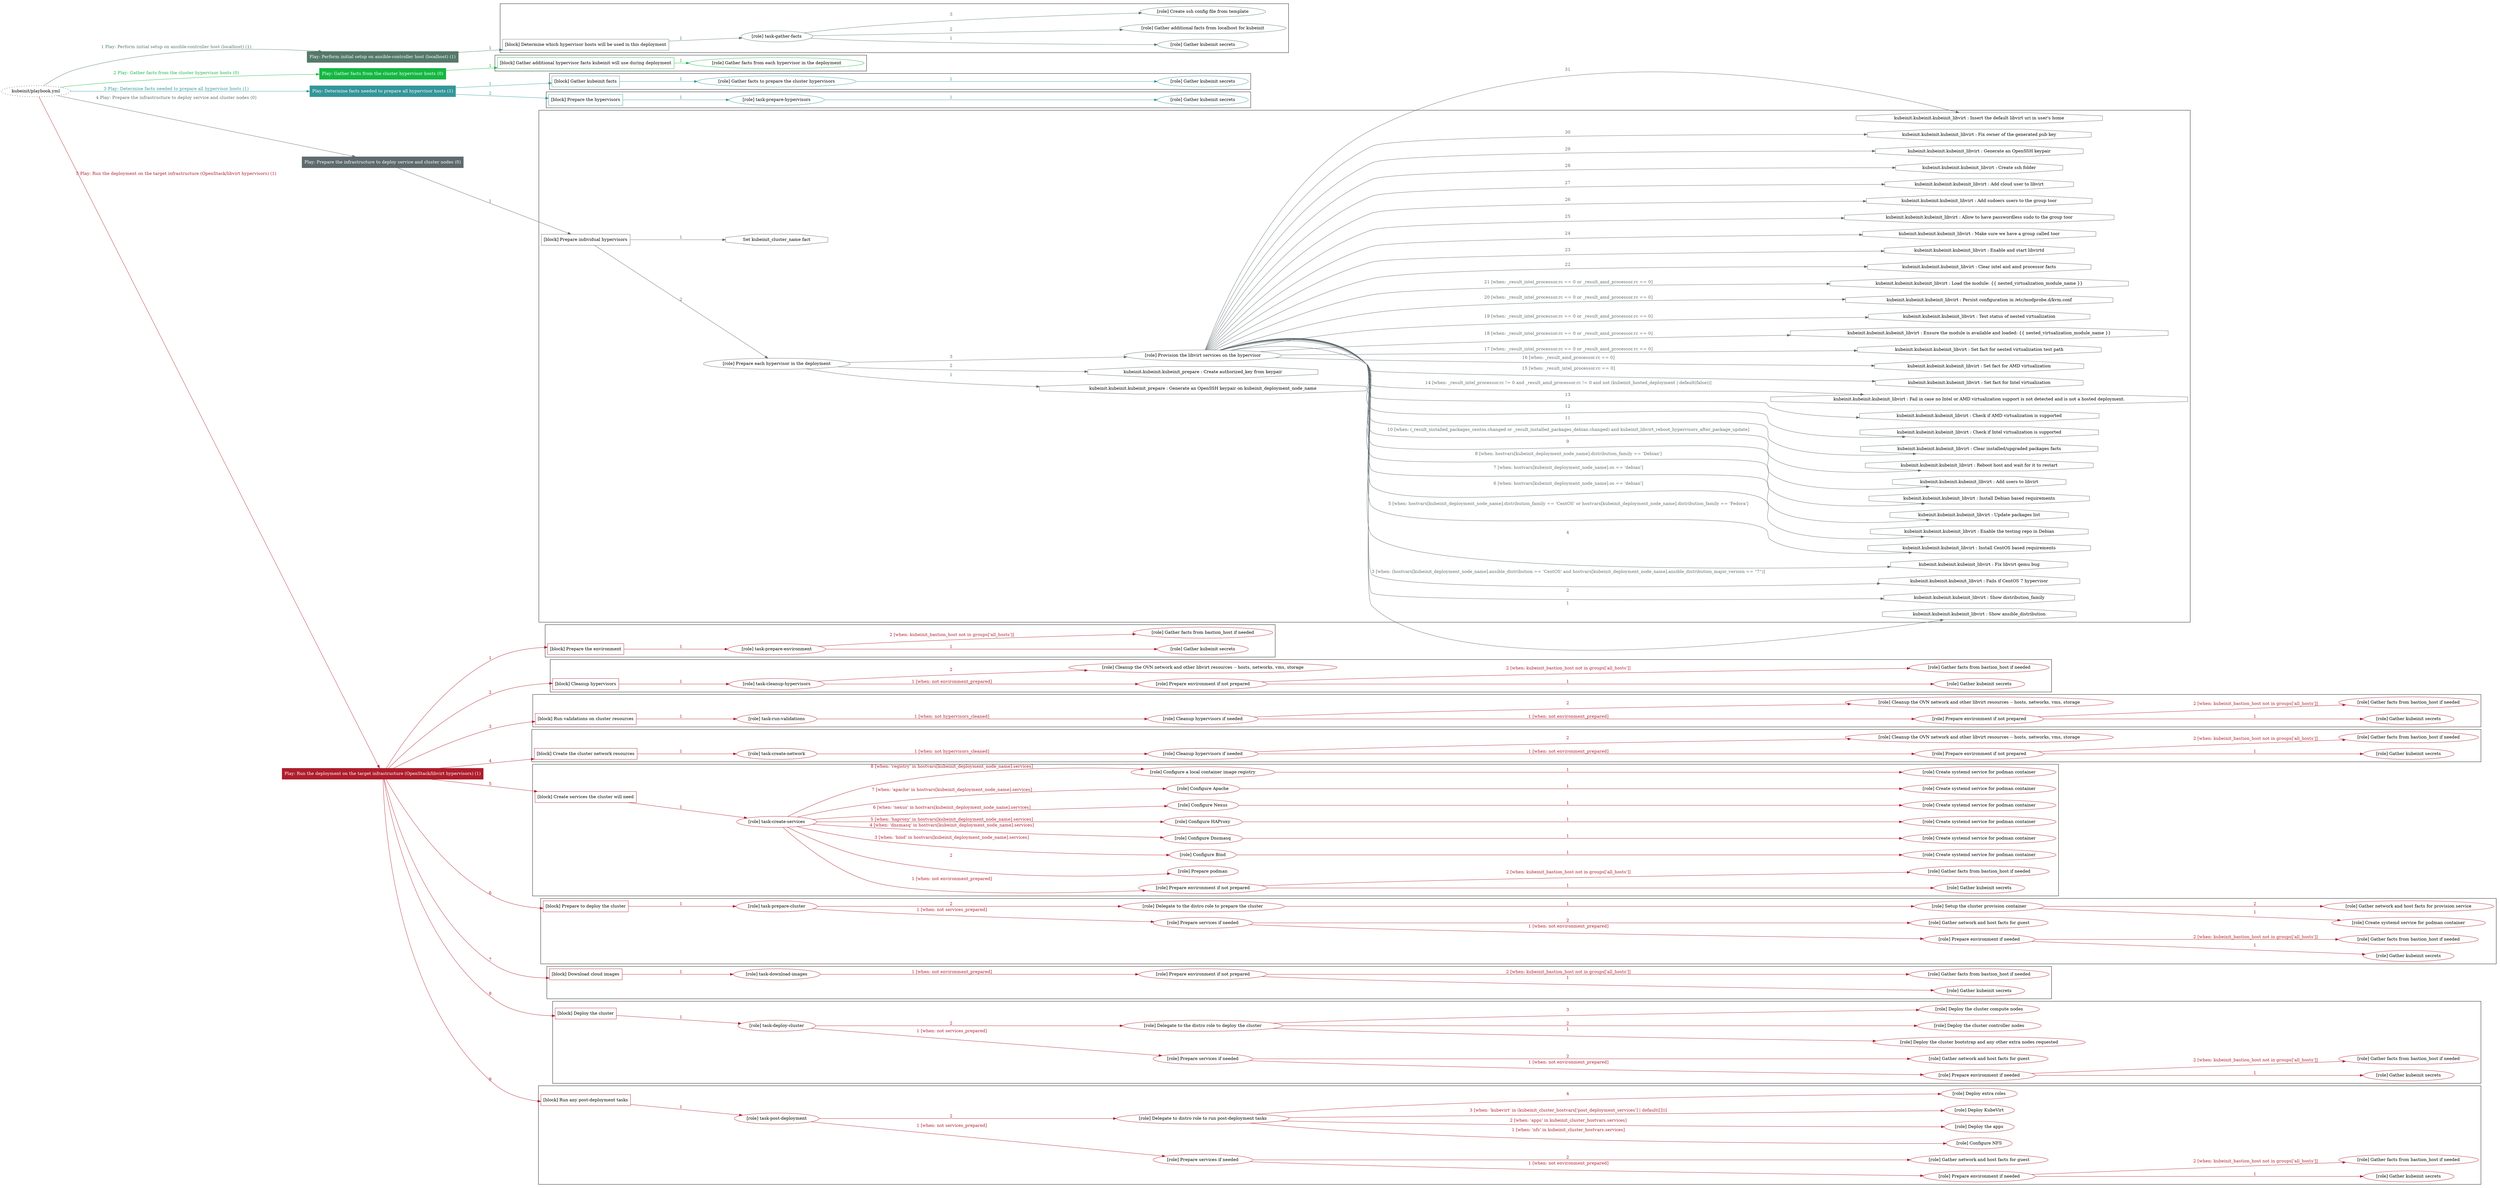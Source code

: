 digraph {
	graph [concentrate=true ordering=in rankdir=LR ratio=fill]
	edge [esep=5 sep=10]
	"kubeinit/playbook.yml" [URL="/home/runner/work/kubeinit/kubeinit/kubeinit/playbook.yml" id=playbook_00885d89 style=dotted]
	"kubeinit/playbook.yml" -> play_72311cad [label="1 Play: Perform initial setup on ansible-controller host (localhost) (1)" color="#547869" fontcolor="#547869" id=edge_play_72311cad labeltooltip="1 Play: Perform initial setup on ansible-controller host (localhost) (1)" tooltip="1 Play: Perform initial setup on ansible-controller host (localhost) (1)"]
	subgraph "Play: Perform initial setup on ansible-controller host (localhost) (1)" {
		play_72311cad [label="Play: Perform initial setup on ansible-controller host (localhost) (1)" URL="/home/runner/work/kubeinit/kubeinit/kubeinit/playbook.yml" color="#547869" fontcolor="#ffffff" id=play_72311cad shape=box style=filled tooltip=localhost]
		play_72311cad -> block_a2c31eb3 [label=1 color="#547869" fontcolor="#547869" id=edge_block_a2c31eb3 labeltooltip=1 tooltip=1]
		subgraph cluster_block_a2c31eb3 {
			block_a2c31eb3 [label="[block] Determine which hypervisor hosts will be used in this deployment" URL="/home/runner/work/kubeinit/kubeinit/kubeinit/playbook.yml" color="#547869" id=block_a2c31eb3 labeltooltip="Determine which hypervisor hosts will be used in this deployment" shape=box tooltip="Determine which hypervisor hosts will be used in this deployment"]
			block_a2c31eb3 -> role_d6eb973d [label="1 " color="#547869" fontcolor="#547869" id=edge_role_d6eb973d labeltooltip="1 " tooltip="1 "]
			subgraph "task-gather-facts" {
				role_d6eb973d [label="[role] task-gather-facts" URL="/home/runner/work/kubeinit/kubeinit/kubeinit/playbook.yml" color="#547869" id=role_d6eb973d tooltip="task-gather-facts"]
				role_d6eb973d -> role_a6cc1153 [label="1 " color="#547869" fontcolor="#547869" id=edge_role_a6cc1153 labeltooltip="1 " tooltip="1 "]
				subgraph "Gather kubeinit secrets" {
					role_a6cc1153 [label="[role] Gather kubeinit secrets" URL="/home/runner/.ansible/collections/ansible_collections/kubeinit/kubeinit/roles/kubeinit_prepare/tasks/build_hypervisors_group.yml" color="#547869" id=role_a6cc1153 tooltip="Gather kubeinit secrets"]
				}
				role_d6eb973d -> role_b5d746ab [label="2 " color="#547869" fontcolor="#547869" id=edge_role_b5d746ab labeltooltip="2 " tooltip="2 "]
				subgraph "Gather additional facts from localhost for kubeinit" {
					role_b5d746ab [label="[role] Gather additional facts from localhost for kubeinit" URL="/home/runner/.ansible/collections/ansible_collections/kubeinit/kubeinit/roles/kubeinit_prepare/tasks/build_hypervisors_group.yml" color="#547869" id=role_b5d746ab tooltip="Gather additional facts from localhost for kubeinit"]
				}
				role_d6eb973d -> role_41417b13 [label="3 " color="#547869" fontcolor="#547869" id=edge_role_41417b13 labeltooltip="3 " tooltip="3 "]
				subgraph "Create ssh config file from template" {
					role_41417b13 [label="[role] Create ssh config file from template" URL="/home/runner/.ansible/collections/ansible_collections/kubeinit/kubeinit/roles/kubeinit_prepare/tasks/build_hypervisors_group.yml" color="#547869" id=role_41417b13 tooltip="Create ssh config file from template"]
				}
			}
		}
	}
	"kubeinit/playbook.yml" -> play_abbcac87 [label="2 Play: Gather facts from the cluster hypervisor hosts (0)" color="#14b841" fontcolor="#14b841" id=edge_play_abbcac87 labeltooltip="2 Play: Gather facts from the cluster hypervisor hosts (0)" tooltip="2 Play: Gather facts from the cluster hypervisor hosts (0)"]
	subgraph "Play: Gather facts from the cluster hypervisor hosts (0)" {
		play_abbcac87 [label="Play: Gather facts from the cluster hypervisor hosts (0)" URL="/home/runner/work/kubeinit/kubeinit/kubeinit/playbook.yml" color="#14b841" fontcolor="#ffffff" id=play_abbcac87 shape=box style=filled tooltip="Play: Gather facts from the cluster hypervisor hosts (0)"]
		play_abbcac87 -> block_1b87a08e [label=1 color="#14b841" fontcolor="#14b841" id=edge_block_1b87a08e labeltooltip=1 tooltip=1]
		subgraph cluster_block_1b87a08e {
			block_1b87a08e [label="[block] Gather additional hypervisor facts kubeinit will use during deployment" URL="/home/runner/work/kubeinit/kubeinit/kubeinit/playbook.yml" color="#14b841" id=block_1b87a08e labeltooltip="Gather additional hypervisor facts kubeinit will use during deployment" shape=box tooltip="Gather additional hypervisor facts kubeinit will use during deployment"]
			block_1b87a08e -> role_6def9aff [label="1 " color="#14b841" fontcolor="#14b841" id=edge_role_6def9aff labeltooltip="1 " tooltip="1 "]
			subgraph "Gather facts from each hypervisor in the deployment" {
				role_6def9aff [label="[role] Gather facts from each hypervisor in the deployment" URL="/home/runner/work/kubeinit/kubeinit/kubeinit/playbook.yml" color="#14b841" id=role_6def9aff tooltip="Gather facts from each hypervisor in the deployment"]
			}
		}
	}
	"kubeinit/playbook.yml" -> play_d0249b24 [label="3 Play: Determine facts needed to prepare all hypervisor hosts (1)" color="#339699" fontcolor="#339699" id=edge_play_d0249b24 labeltooltip="3 Play: Determine facts needed to prepare all hypervisor hosts (1)" tooltip="3 Play: Determine facts needed to prepare all hypervisor hosts (1)"]
	subgraph "Play: Determine facts needed to prepare all hypervisor hosts (1)" {
		play_d0249b24 [label="Play: Determine facts needed to prepare all hypervisor hosts (1)" URL="/home/runner/work/kubeinit/kubeinit/kubeinit/playbook.yml" color="#339699" fontcolor="#ffffff" id=play_d0249b24 shape=box style=filled tooltip=localhost]
		play_d0249b24 -> block_9459c5d5 [label=1 color="#339699" fontcolor="#339699" id=edge_block_9459c5d5 labeltooltip=1 tooltip=1]
		subgraph cluster_block_9459c5d5 {
			block_9459c5d5 [label="[block] Gather kubeinit facts" URL="/home/runner/work/kubeinit/kubeinit/kubeinit/playbook.yml" color="#339699" id=block_9459c5d5 labeltooltip="Gather kubeinit facts" shape=box tooltip="Gather kubeinit facts"]
			block_9459c5d5 -> role_bad393d9 [label="1 " color="#339699" fontcolor="#339699" id=edge_role_bad393d9 labeltooltip="1 " tooltip="1 "]
			subgraph "Gather facts to prepare the cluster hypervisors" {
				role_bad393d9 [label="[role] Gather facts to prepare the cluster hypervisors" URL="/home/runner/work/kubeinit/kubeinit/kubeinit/playbook.yml" color="#339699" id=role_bad393d9 tooltip="Gather facts to prepare the cluster hypervisors"]
				role_bad393d9 -> role_5464e7e7 [label="1 " color="#339699" fontcolor="#339699" id=edge_role_5464e7e7 labeltooltip="1 " tooltip="1 "]
				subgraph "Gather kubeinit secrets" {
					role_5464e7e7 [label="[role] Gather kubeinit secrets" URL="/home/runner/.ansible/collections/ansible_collections/kubeinit/kubeinit/roles/kubeinit_prepare/tasks/gather_kubeinit_facts.yml" color="#339699" id=role_5464e7e7 tooltip="Gather kubeinit secrets"]
				}
			}
		}
		play_d0249b24 -> block_97778e51 [label=2 color="#339699" fontcolor="#339699" id=edge_block_97778e51 labeltooltip=2 tooltip=2]
		subgraph cluster_block_97778e51 {
			block_97778e51 [label="[block] Prepare the hypervisors" URL="/home/runner/work/kubeinit/kubeinit/kubeinit/playbook.yml" color="#339699" id=block_97778e51 labeltooltip="Prepare the hypervisors" shape=box tooltip="Prepare the hypervisors"]
			block_97778e51 -> role_04d83401 [label="1 " color="#339699" fontcolor="#339699" id=edge_role_04d83401 labeltooltip="1 " tooltip="1 "]
			subgraph "task-prepare-hypervisors" {
				role_04d83401 [label="[role] task-prepare-hypervisors" URL="/home/runner/work/kubeinit/kubeinit/kubeinit/playbook.yml" color="#339699" id=role_04d83401 tooltip="task-prepare-hypervisors"]
				role_04d83401 -> role_308dfdf6 [label="1 " color="#339699" fontcolor="#339699" id=edge_role_308dfdf6 labeltooltip="1 " tooltip="1 "]
				subgraph "Gather kubeinit secrets" {
					role_308dfdf6 [label="[role] Gather kubeinit secrets" URL="/home/runner/.ansible/collections/ansible_collections/kubeinit/kubeinit/roles/kubeinit_prepare/tasks/gather_kubeinit_facts.yml" color="#339699" id=role_308dfdf6 tooltip="Gather kubeinit secrets"]
				}
			}
		}
	}
	"kubeinit/playbook.yml" -> play_ac7cefa0 [label="4 Play: Prepare the infrastructure to deploy service and cluster nodes (0)" color="#5e6a6e" fontcolor="#5e6a6e" id=edge_play_ac7cefa0 labeltooltip="4 Play: Prepare the infrastructure to deploy service and cluster nodes (0)" tooltip="4 Play: Prepare the infrastructure to deploy service and cluster nodes (0)"]
	subgraph "Play: Prepare the infrastructure to deploy service and cluster nodes (0)" {
		play_ac7cefa0 [label="Play: Prepare the infrastructure to deploy service and cluster nodes (0)" URL="/home/runner/work/kubeinit/kubeinit/kubeinit/playbook.yml" color="#5e6a6e" fontcolor="#ffffff" id=play_ac7cefa0 shape=box style=filled tooltip="Play: Prepare the infrastructure to deploy service and cluster nodes (0)"]
		play_ac7cefa0 -> block_a192fb70 [label=1 color="#5e6a6e" fontcolor="#5e6a6e" id=edge_block_a192fb70 labeltooltip=1 tooltip=1]
		subgraph cluster_block_a192fb70 {
			block_a192fb70 [label="[block] Prepare individual hypervisors" URL="/home/runner/work/kubeinit/kubeinit/kubeinit/playbook.yml" color="#5e6a6e" id=block_a192fb70 labeltooltip="Prepare individual hypervisors" shape=box tooltip="Prepare individual hypervisors"]
			block_a192fb70 -> role_9950dbfd [label="2 " color="#5e6a6e" fontcolor="#5e6a6e" id=edge_role_9950dbfd labeltooltip="2 " tooltip="2 "]
			subgraph "Prepare each hypervisor in the deployment" {
				role_9950dbfd [label="[role] Prepare each hypervisor in the deployment" URL="/home/runner/work/kubeinit/kubeinit/kubeinit/playbook.yml" color="#5e6a6e" id=role_9950dbfd tooltip="Prepare each hypervisor in the deployment"]
				task_01b0d16b [label="kubeinit.kubeinit.kubeinit_prepare : Generate an OpenSSH keypair on kubeinit_deployment_node_name" URL="/home/runner/.ansible/collections/ansible_collections/kubeinit/kubeinit/roles/kubeinit_prepare/tasks/prepare_hypervisor.yml" color="#5e6a6e" id=task_01b0d16b shape=octagon tooltip="kubeinit.kubeinit.kubeinit_prepare : Generate an OpenSSH keypair on kubeinit_deployment_node_name"]
				role_9950dbfd -> task_01b0d16b [label="1 " color="#5e6a6e" fontcolor="#5e6a6e" id=edge_task_01b0d16b labeltooltip="1 " tooltip="1 "]
				task_7f0d08c1 [label="kubeinit.kubeinit.kubeinit_prepare : Create authorized_key from keypair" URL="/home/runner/.ansible/collections/ansible_collections/kubeinit/kubeinit/roles/kubeinit_prepare/tasks/prepare_hypervisor.yml" color="#5e6a6e" id=task_7f0d08c1 shape=octagon tooltip="kubeinit.kubeinit.kubeinit_prepare : Create authorized_key from keypair"]
				role_9950dbfd -> task_7f0d08c1 [label="2 " color="#5e6a6e" fontcolor="#5e6a6e" id=edge_task_7f0d08c1 labeltooltip="2 " tooltip="2 "]
				role_9950dbfd -> role_f410544e [label="3 " color="#5e6a6e" fontcolor="#5e6a6e" id=edge_role_f410544e labeltooltip="3 " tooltip="3 "]
				subgraph "Provision the libvirt services on the hypervisor" {
					role_f410544e [label="[role] Provision the libvirt services on the hypervisor" URL="/home/runner/.ansible/collections/ansible_collections/kubeinit/kubeinit/roles/kubeinit_prepare/tasks/prepare_hypervisor.yml" color="#5e6a6e" id=role_f410544e tooltip="Provision the libvirt services on the hypervisor"]
					task_01d362e2 [label="kubeinit.kubeinit.kubeinit_libvirt : Show ansible_distribution" URL="/home/runner/.ansible/collections/ansible_collections/kubeinit/kubeinit/roles/kubeinit_libvirt/tasks/main.yml" color="#5e6a6e" id=task_01d362e2 shape=octagon tooltip="kubeinit.kubeinit.kubeinit_libvirt : Show ansible_distribution"]
					role_f410544e -> task_01d362e2 [label="1 " color="#5e6a6e" fontcolor="#5e6a6e" id=edge_task_01d362e2 labeltooltip="1 " tooltip="1 "]
					task_420c9790 [label="kubeinit.kubeinit.kubeinit_libvirt : Show distribution_family" URL="/home/runner/.ansible/collections/ansible_collections/kubeinit/kubeinit/roles/kubeinit_libvirt/tasks/main.yml" color="#5e6a6e" id=task_420c9790 shape=octagon tooltip="kubeinit.kubeinit.kubeinit_libvirt : Show distribution_family"]
					role_f410544e -> task_420c9790 [label="2 " color="#5e6a6e" fontcolor="#5e6a6e" id=edge_task_420c9790 labeltooltip="2 " tooltip="2 "]
					task_795b0c30 [label="kubeinit.kubeinit.kubeinit_libvirt : Fails if CentOS 7 hypervisor" URL="/home/runner/.ansible/collections/ansible_collections/kubeinit/kubeinit/roles/kubeinit_libvirt/tasks/main.yml" color="#5e6a6e" id=task_795b0c30 shape=octagon tooltip="kubeinit.kubeinit.kubeinit_libvirt : Fails if CentOS 7 hypervisor"]
					role_f410544e -> task_795b0c30 [label="3 [when: (hostvars[kubeinit_deployment_node_name].ansible_distribution == 'CentOS' and hostvars[kubeinit_deployment_node_name].ansible_distribution_major_version == \"7\")]" color="#5e6a6e" fontcolor="#5e6a6e" id=edge_task_795b0c30 labeltooltip="3 [when: (hostvars[kubeinit_deployment_node_name].ansible_distribution == 'CentOS' and hostvars[kubeinit_deployment_node_name].ansible_distribution_major_version == \"7\")]" tooltip="3 [when: (hostvars[kubeinit_deployment_node_name].ansible_distribution == 'CentOS' and hostvars[kubeinit_deployment_node_name].ansible_distribution_major_version == \"7\")]"]
					task_e92a059c [label="kubeinit.kubeinit.kubeinit_libvirt : Fix libvirt qemu bug" URL="/home/runner/.ansible/collections/ansible_collections/kubeinit/kubeinit/roles/kubeinit_libvirt/tasks/main.yml" color="#5e6a6e" id=task_e92a059c shape=octagon tooltip="kubeinit.kubeinit.kubeinit_libvirt : Fix libvirt qemu bug"]
					role_f410544e -> task_e92a059c [label="4 " color="#5e6a6e" fontcolor="#5e6a6e" id=edge_task_e92a059c labeltooltip="4 " tooltip="4 "]
					task_028363e3 [label="kubeinit.kubeinit.kubeinit_libvirt : Install CentOS based requirements" URL="/home/runner/.ansible/collections/ansible_collections/kubeinit/kubeinit/roles/kubeinit_libvirt/tasks/main.yml" color="#5e6a6e" id=task_028363e3 shape=octagon tooltip="kubeinit.kubeinit.kubeinit_libvirt : Install CentOS based requirements"]
					role_f410544e -> task_028363e3 [label="5 [when: hostvars[kubeinit_deployment_node_name].distribution_family == 'CentOS' or hostvars[kubeinit_deployment_node_name].distribution_family == 'Fedora']" color="#5e6a6e" fontcolor="#5e6a6e" id=edge_task_028363e3 labeltooltip="5 [when: hostvars[kubeinit_deployment_node_name].distribution_family == 'CentOS' or hostvars[kubeinit_deployment_node_name].distribution_family == 'Fedora']" tooltip="5 [when: hostvars[kubeinit_deployment_node_name].distribution_family == 'CentOS' or hostvars[kubeinit_deployment_node_name].distribution_family == 'Fedora']"]
					task_9d72ec52 [label="kubeinit.kubeinit.kubeinit_libvirt : Enable the testing repo in Debian" URL="/home/runner/.ansible/collections/ansible_collections/kubeinit/kubeinit/roles/kubeinit_libvirt/tasks/main.yml" color="#5e6a6e" id=task_9d72ec52 shape=octagon tooltip="kubeinit.kubeinit.kubeinit_libvirt : Enable the testing repo in Debian"]
					role_f410544e -> task_9d72ec52 [label="6 [when: hostvars[kubeinit_deployment_node_name].os == 'debian']" color="#5e6a6e" fontcolor="#5e6a6e" id=edge_task_9d72ec52 labeltooltip="6 [when: hostvars[kubeinit_deployment_node_name].os == 'debian']" tooltip="6 [when: hostvars[kubeinit_deployment_node_name].os == 'debian']"]
					task_286c1f76 [label="kubeinit.kubeinit.kubeinit_libvirt : Update packages list" URL="/home/runner/.ansible/collections/ansible_collections/kubeinit/kubeinit/roles/kubeinit_libvirt/tasks/main.yml" color="#5e6a6e" id=task_286c1f76 shape=octagon tooltip="kubeinit.kubeinit.kubeinit_libvirt : Update packages list"]
					role_f410544e -> task_286c1f76 [label="7 [when: hostvars[kubeinit_deployment_node_name].os == 'debian']" color="#5e6a6e" fontcolor="#5e6a6e" id=edge_task_286c1f76 labeltooltip="7 [when: hostvars[kubeinit_deployment_node_name].os == 'debian']" tooltip="7 [when: hostvars[kubeinit_deployment_node_name].os == 'debian']"]
					task_b37cea78 [label="kubeinit.kubeinit.kubeinit_libvirt : Install Debian based requirements" URL="/home/runner/.ansible/collections/ansible_collections/kubeinit/kubeinit/roles/kubeinit_libvirt/tasks/main.yml" color="#5e6a6e" id=task_b37cea78 shape=octagon tooltip="kubeinit.kubeinit.kubeinit_libvirt : Install Debian based requirements"]
					role_f410544e -> task_b37cea78 [label="8 [when: hostvars[kubeinit_deployment_node_name].distribution_family == 'Debian']" color="#5e6a6e" fontcolor="#5e6a6e" id=edge_task_b37cea78 labeltooltip="8 [when: hostvars[kubeinit_deployment_node_name].distribution_family == 'Debian']" tooltip="8 [when: hostvars[kubeinit_deployment_node_name].distribution_family == 'Debian']"]
					task_2591accf [label="kubeinit.kubeinit.kubeinit_libvirt : Add users to libvirt" URL="/home/runner/.ansible/collections/ansible_collections/kubeinit/kubeinit/roles/kubeinit_libvirt/tasks/main.yml" color="#5e6a6e" id=task_2591accf shape=octagon tooltip="kubeinit.kubeinit.kubeinit_libvirt : Add users to libvirt"]
					role_f410544e -> task_2591accf [label="9 " color="#5e6a6e" fontcolor="#5e6a6e" id=edge_task_2591accf labeltooltip="9 " tooltip="9 "]
					task_ed6ec8f8 [label="kubeinit.kubeinit.kubeinit_libvirt : Reboot host and wait for it to restart" URL="/home/runner/.ansible/collections/ansible_collections/kubeinit/kubeinit/roles/kubeinit_libvirt/tasks/main.yml" color="#5e6a6e" id=task_ed6ec8f8 shape=octagon tooltip="kubeinit.kubeinit.kubeinit_libvirt : Reboot host and wait for it to restart"]
					role_f410544e -> task_ed6ec8f8 [label="10 [when: (_result_installed_packages_centos.changed or _result_installed_packages_debian.changed) and kubeinit_libvirt_reboot_hypervisors_after_package_update]" color="#5e6a6e" fontcolor="#5e6a6e" id=edge_task_ed6ec8f8 labeltooltip="10 [when: (_result_installed_packages_centos.changed or _result_installed_packages_debian.changed) and kubeinit_libvirt_reboot_hypervisors_after_package_update]" tooltip="10 [when: (_result_installed_packages_centos.changed or _result_installed_packages_debian.changed) and kubeinit_libvirt_reboot_hypervisors_after_package_update]"]
					task_3ef5624c [label="kubeinit.kubeinit.kubeinit_libvirt : Clear installed/upgraded packages facts" URL="/home/runner/.ansible/collections/ansible_collections/kubeinit/kubeinit/roles/kubeinit_libvirt/tasks/main.yml" color="#5e6a6e" id=task_3ef5624c shape=octagon tooltip="kubeinit.kubeinit.kubeinit_libvirt : Clear installed/upgraded packages facts"]
					role_f410544e -> task_3ef5624c [label="11 " color="#5e6a6e" fontcolor="#5e6a6e" id=edge_task_3ef5624c labeltooltip="11 " tooltip="11 "]
					task_bf188621 [label="kubeinit.kubeinit.kubeinit_libvirt : Check if Intel virtualization is supported" URL="/home/runner/.ansible/collections/ansible_collections/kubeinit/kubeinit/roles/kubeinit_libvirt/tasks/main.yml" color="#5e6a6e" id=task_bf188621 shape=octagon tooltip="kubeinit.kubeinit.kubeinit_libvirt : Check if Intel virtualization is supported"]
					role_f410544e -> task_bf188621 [label="12 " color="#5e6a6e" fontcolor="#5e6a6e" id=edge_task_bf188621 labeltooltip="12 " tooltip="12 "]
					task_4adf3284 [label="kubeinit.kubeinit.kubeinit_libvirt : Check if AMD virtualization is supported" URL="/home/runner/.ansible/collections/ansible_collections/kubeinit/kubeinit/roles/kubeinit_libvirt/tasks/main.yml" color="#5e6a6e" id=task_4adf3284 shape=octagon tooltip="kubeinit.kubeinit.kubeinit_libvirt : Check if AMD virtualization is supported"]
					role_f410544e -> task_4adf3284 [label="13 " color="#5e6a6e" fontcolor="#5e6a6e" id=edge_task_4adf3284 labeltooltip="13 " tooltip="13 "]
					task_229fc513 [label="kubeinit.kubeinit.kubeinit_libvirt : Fail in case no Intel or AMD virtualization support is not detected and is not a hosted deployment." URL="/home/runner/.ansible/collections/ansible_collections/kubeinit/kubeinit/roles/kubeinit_libvirt/tasks/main.yml" color="#5e6a6e" id=task_229fc513 shape=octagon tooltip="kubeinit.kubeinit.kubeinit_libvirt : Fail in case no Intel or AMD virtualization support is not detected and is not a hosted deployment."]
					role_f410544e -> task_229fc513 [label="14 [when: _result_intel_processor.rc != 0 and _result_amd_processor.rc != 0 and not (kubeinit_hosted_deployment | default(false))]" color="#5e6a6e" fontcolor="#5e6a6e" id=edge_task_229fc513 labeltooltip="14 [when: _result_intel_processor.rc != 0 and _result_amd_processor.rc != 0 and not (kubeinit_hosted_deployment | default(false))]" tooltip="14 [when: _result_intel_processor.rc != 0 and _result_amd_processor.rc != 0 and not (kubeinit_hosted_deployment | default(false))]"]
					task_60f068be [label="kubeinit.kubeinit.kubeinit_libvirt : Set fact for Intel virtualization" URL="/home/runner/.ansible/collections/ansible_collections/kubeinit/kubeinit/roles/kubeinit_libvirt/tasks/main.yml" color="#5e6a6e" id=task_60f068be shape=octagon tooltip="kubeinit.kubeinit.kubeinit_libvirt : Set fact for Intel virtualization"]
					role_f410544e -> task_60f068be [label="15 [when: _result_intel_processor.rc == 0]" color="#5e6a6e" fontcolor="#5e6a6e" id=edge_task_60f068be labeltooltip="15 [when: _result_intel_processor.rc == 0]" tooltip="15 [when: _result_intel_processor.rc == 0]"]
					task_e062f56b [label="kubeinit.kubeinit.kubeinit_libvirt : Set fact for AMD virtualization" URL="/home/runner/.ansible/collections/ansible_collections/kubeinit/kubeinit/roles/kubeinit_libvirt/tasks/main.yml" color="#5e6a6e" id=task_e062f56b shape=octagon tooltip="kubeinit.kubeinit.kubeinit_libvirt : Set fact for AMD virtualization"]
					role_f410544e -> task_e062f56b [label="16 [when: _result_amd_processor.rc == 0]" color="#5e6a6e" fontcolor="#5e6a6e" id=edge_task_e062f56b labeltooltip="16 [when: _result_amd_processor.rc == 0]" tooltip="16 [when: _result_amd_processor.rc == 0]"]
					task_484ab788 [label="kubeinit.kubeinit.kubeinit_libvirt : Set fact for nested virtualization test path" URL="/home/runner/.ansible/collections/ansible_collections/kubeinit/kubeinit/roles/kubeinit_libvirt/tasks/main.yml" color="#5e6a6e" id=task_484ab788 shape=octagon tooltip="kubeinit.kubeinit.kubeinit_libvirt : Set fact for nested virtualization test path"]
					role_f410544e -> task_484ab788 [label="17 [when: _result_intel_processor.rc == 0 or _result_amd_processor.rc == 0]" color="#5e6a6e" fontcolor="#5e6a6e" id=edge_task_484ab788 labeltooltip="17 [when: _result_intel_processor.rc == 0 or _result_amd_processor.rc == 0]" tooltip="17 [when: _result_intel_processor.rc == 0 or _result_amd_processor.rc == 0]"]
					task_5f7ccc9e [label="kubeinit.kubeinit.kubeinit_libvirt : Ensure the module is available and loaded: {{ nested_virtualization_module_name }}" URL="/home/runner/.ansible/collections/ansible_collections/kubeinit/kubeinit/roles/kubeinit_libvirt/tasks/main.yml" color="#5e6a6e" id=task_5f7ccc9e shape=octagon tooltip="kubeinit.kubeinit.kubeinit_libvirt : Ensure the module is available and loaded: {{ nested_virtualization_module_name }}"]
					role_f410544e -> task_5f7ccc9e [label="18 [when: _result_intel_processor.rc == 0 or _result_amd_processor.rc == 0]" color="#5e6a6e" fontcolor="#5e6a6e" id=edge_task_5f7ccc9e labeltooltip="18 [when: _result_intel_processor.rc == 0 or _result_amd_processor.rc == 0]" tooltip="18 [when: _result_intel_processor.rc == 0 or _result_amd_processor.rc == 0]"]
					task_023a25b0 [label="kubeinit.kubeinit.kubeinit_libvirt : Test status of nested virtualization" URL="/home/runner/.ansible/collections/ansible_collections/kubeinit/kubeinit/roles/kubeinit_libvirt/tasks/main.yml" color="#5e6a6e" id=task_023a25b0 shape=octagon tooltip="kubeinit.kubeinit.kubeinit_libvirt : Test status of nested virtualization"]
					role_f410544e -> task_023a25b0 [label="19 [when: _result_intel_processor.rc == 0 or _result_amd_processor.rc == 0]" color="#5e6a6e" fontcolor="#5e6a6e" id=edge_task_023a25b0 labeltooltip="19 [when: _result_intel_processor.rc == 0 or _result_amd_processor.rc == 0]" tooltip="19 [when: _result_intel_processor.rc == 0 or _result_amd_processor.rc == 0]"]
					task_bc9224d3 [label="kubeinit.kubeinit.kubeinit_libvirt : Persist configuration in /etc/modprobe.d/kvm.conf" URL="/home/runner/.ansible/collections/ansible_collections/kubeinit/kubeinit/roles/kubeinit_libvirt/tasks/main.yml" color="#5e6a6e" id=task_bc9224d3 shape=octagon tooltip="kubeinit.kubeinit.kubeinit_libvirt : Persist configuration in /etc/modprobe.d/kvm.conf"]
					role_f410544e -> task_bc9224d3 [label="20 [when: _result_intel_processor.rc == 0 or _result_amd_processor.rc == 0]" color="#5e6a6e" fontcolor="#5e6a6e" id=edge_task_bc9224d3 labeltooltip="20 [when: _result_intel_processor.rc == 0 or _result_amd_processor.rc == 0]" tooltip="20 [when: _result_intel_processor.rc == 0 or _result_amd_processor.rc == 0]"]
					task_aa0f422d [label="kubeinit.kubeinit.kubeinit_libvirt : Load the module: {{ nested_virtualization_module_name }}" URL="/home/runner/.ansible/collections/ansible_collections/kubeinit/kubeinit/roles/kubeinit_libvirt/tasks/main.yml" color="#5e6a6e" id=task_aa0f422d shape=octagon tooltip="kubeinit.kubeinit.kubeinit_libvirt : Load the module: {{ nested_virtualization_module_name }}"]
					role_f410544e -> task_aa0f422d [label="21 [when: _result_intel_processor.rc == 0 or _result_amd_processor.rc == 0]" color="#5e6a6e" fontcolor="#5e6a6e" id=edge_task_aa0f422d labeltooltip="21 [when: _result_intel_processor.rc == 0 or _result_amd_processor.rc == 0]" tooltip="21 [when: _result_intel_processor.rc == 0 or _result_amd_processor.rc == 0]"]
					task_8a5096ce [label="kubeinit.kubeinit.kubeinit_libvirt : Clear intel and amd processor facts" URL="/home/runner/.ansible/collections/ansible_collections/kubeinit/kubeinit/roles/kubeinit_libvirt/tasks/main.yml" color="#5e6a6e" id=task_8a5096ce shape=octagon tooltip="kubeinit.kubeinit.kubeinit_libvirt : Clear intel and amd processor facts"]
					role_f410544e -> task_8a5096ce [label="22 " color="#5e6a6e" fontcolor="#5e6a6e" id=edge_task_8a5096ce labeltooltip="22 " tooltip="22 "]
					task_61305eff [label="kubeinit.kubeinit.kubeinit_libvirt : Enable and start libvirtd" URL="/home/runner/.ansible/collections/ansible_collections/kubeinit/kubeinit/roles/kubeinit_libvirt/tasks/main.yml" color="#5e6a6e" id=task_61305eff shape=octagon tooltip="kubeinit.kubeinit.kubeinit_libvirt : Enable and start libvirtd"]
					role_f410544e -> task_61305eff [label="23 " color="#5e6a6e" fontcolor="#5e6a6e" id=edge_task_61305eff labeltooltip="23 " tooltip="23 "]
					task_2bd3ab93 [label="kubeinit.kubeinit.kubeinit_libvirt : Make sure we have a group called toor" URL="/home/runner/.ansible/collections/ansible_collections/kubeinit/kubeinit/roles/kubeinit_libvirt/tasks/60_create_cloud_user.yml" color="#5e6a6e" id=task_2bd3ab93 shape=octagon tooltip="kubeinit.kubeinit.kubeinit_libvirt : Make sure we have a group called toor"]
					role_f410544e -> task_2bd3ab93 [label="24 " color="#5e6a6e" fontcolor="#5e6a6e" id=edge_task_2bd3ab93 labeltooltip="24 " tooltip="24 "]
					task_12a442dc [label="kubeinit.kubeinit.kubeinit_libvirt : Allow to have passwordless sudo to the group toor" URL="/home/runner/.ansible/collections/ansible_collections/kubeinit/kubeinit/roles/kubeinit_libvirt/tasks/60_create_cloud_user.yml" color="#5e6a6e" id=task_12a442dc shape=octagon tooltip="kubeinit.kubeinit.kubeinit_libvirt : Allow to have passwordless sudo to the group toor"]
					role_f410544e -> task_12a442dc [label="25 " color="#5e6a6e" fontcolor="#5e6a6e" id=edge_task_12a442dc labeltooltip="25 " tooltip="25 "]
					task_09aa9221 [label="kubeinit.kubeinit.kubeinit_libvirt : Add sudoers users to the group toor" URL="/home/runner/.ansible/collections/ansible_collections/kubeinit/kubeinit/roles/kubeinit_libvirt/tasks/60_create_cloud_user.yml" color="#5e6a6e" id=task_09aa9221 shape=octagon tooltip="kubeinit.kubeinit.kubeinit_libvirt : Add sudoers users to the group toor"]
					role_f410544e -> task_09aa9221 [label="26 " color="#5e6a6e" fontcolor="#5e6a6e" id=edge_task_09aa9221 labeltooltip="26 " tooltip="26 "]
					task_a9bfd8cb [label="kubeinit.kubeinit.kubeinit_libvirt : Add cloud user to libvirt" URL="/home/runner/.ansible/collections/ansible_collections/kubeinit/kubeinit/roles/kubeinit_libvirt/tasks/60_create_cloud_user.yml" color="#5e6a6e" id=task_a9bfd8cb shape=octagon tooltip="kubeinit.kubeinit.kubeinit_libvirt : Add cloud user to libvirt"]
					role_f410544e -> task_a9bfd8cb [label="27 " color="#5e6a6e" fontcolor="#5e6a6e" id=edge_task_a9bfd8cb labeltooltip="27 " tooltip="27 "]
					task_ab7ec30a [label="kubeinit.kubeinit.kubeinit_libvirt : Create ssh folder" URL="/home/runner/.ansible/collections/ansible_collections/kubeinit/kubeinit/roles/kubeinit_libvirt/tasks/60_create_cloud_user.yml" color="#5e6a6e" id=task_ab7ec30a shape=octagon tooltip="kubeinit.kubeinit.kubeinit_libvirt : Create ssh folder"]
					role_f410544e -> task_ab7ec30a [label="28 " color="#5e6a6e" fontcolor="#5e6a6e" id=edge_task_ab7ec30a labeltooltip="28 " tooltip="28 "]
					task_b6819323 [label="kubeinit.kubeinit.kubeinit_libvirt : Generate an OpenSSH keypair" URL="/home/runner/.ansible/collections/ansible_collections/kubeinit/kubeinit/roles/kubeinit_libvirt/tasks/60_create_cloud_user.yml" color="#5e6a6e" id=task_b6819323 shape=octagon tooltip="kubeinit.kubeinit.kubeinit_libvirt : Generate an OpenSSH keypair"]
					role_f410544e -> task_b6819323 [label="29 " color="#5e6a6e" fontcolor="#5e6a6e" id=edge_task_b6819323 labeltooltip="29 " tooltip="29 "]
					task_d5df7149 [label="kubeinit.kubeinit.kubeinit_libvirt : Fix owner of the generated pub key" URL="/home/runner/.ansible/collections/ansible_collections/kubeinit/kubeinit/roles/kubeinit_libvirt/tasks/60_create_cloud_user.yml" color="#5e6a6e" id=task_d5df7149 shape=octagon tooltip="kubeinit.kubeinit.kubeinit_libvirt : Fix owner of the generated pub key"]
					role_f410544e -> task_d5df7149 [label="30 " color="#5e6a6e" fontcolor="#5e6a6e" id=edge_task_d5df7149 labeltooltip="30 " tooltip="30 "]
					task_52e8beb3 [label="kubeinit.kubeinit.kubeinit_libvirt : Insert the default libvirt uri in user's home" URL="/home/runner/.ansible/collections/ansible_collections/kubeinit/kubeinit/roles/kubeinit_libvirt/tasks/60_create_cloud_user.yml" color="#5e6a6e" id=task_52e8beb3 shape=octagon tooltip="kubeinit.kubeinit.kubeinit_libvirt : Insert the default libvirt uri in user's home"]
					role_f410544e -> task_52e8beb3 [label="31 " color="#5e6a6e" fontcolor="#5e6a6e" id=edge_task_52e8beb3 labeltooltip="31 " tooltip="31 "]
				}
			}
			task_e1bb9caf [label="Set kubeinit_cluster_name fact" URL="/home/runner/work/kubeinit/kubeinit/kubeinit/playbook.yml" color="#5e6a6e" id=task_e1bb9caf shape=octagon tooltip="Set kubeinit_cluster_name fact"]
			block_a192fb70 -> task_e1bb9caf [label="1 " color="#5e6a6e" fontcolor="#5e6a6e" id=edge_task_e1bb9caf labeltooltip="1 " tooltip="1 "]
		}
	}
	"kubeinit/playbook.yml" -> play_227fbab4 [label="5 Play: Run the deployment on the target infrastructure (OpenStack/libvirt hypervisors) (1)" color="#af1d2c" fontcolor="#af1d2c" id=edge_play_227fbab4 labeltooltip="5 Play: Run the deployment on the target infrastructure (OpenStack/libvirt hypervisors) (1)" tooltip="5 Play: Run the deployment on the target infrastructure (OpenStack/libvirt hypervisors) (1)"]
	subgraph "Play: Run the deployment on the target infrastructure (OpenStack/libvirt hypervisors) (1)" {
		play_227fbab4 [label="Play: Run the deployment on the target infrastructure (OpenStack/libvirt hypervisors) (1)" URL="/home/runner/work/kubeinit/kubeinit/kubeinit/playbook.yml" color="#af1d2c" fontcolor="#ffffff" id=play_227fbab4 shape=box style=filled tooltip=localhost]
		play_227fbab4 -> block_5cc02f69 [label=1 color="#af1d2c" fontcolor="#af1d2c" id=edge_block_5cc02f69 labeltooltip=1 tooltip=1]
		subgraph cluster_block_5cc02f69 {
			block_5cc02f69 [label="[block] Prepare the environment" URL="/home/runner/work/kubeinit/kubeinit/kubeinit/playbook.yml" color="#af1d2c" id=block_5cc02f69 labeltooltip="Prepare the environment" shape=box tooltip="Prepare the environment"]
			block_5cc02f69 -> role_d2e7b2b7 [label="1 " color="#af1d2c" fontcolor="#af1d2c" id=edge_role_d2e7b2b7 labeltooltip="1 " tooltip="1 "]
			subgraph "task-prepare-environment" {
				role_d2e7b2b7 [label="[role] task-prepare-environment" URL="/home/runner/work/kubeinit/kubeinit/kubeinit/playbook.yml" color="#af1d2c" id=role_d2e7b2b7 tooltip="task-prepare-environment"]
				role_d2e7b2b7 -> role_667e67de [label="1 " color="#af1d2c" fontcolor="#af1d2c" id=edge_role_667e67de labeltooltip="1 " tooltip="1 "]
				subgraph "Gather kubeinit secrets" {
					role_667e67de [label="[role] Gather kubeinit secrets" URL="/home/runner/.ansible/collections/ansible_collections/kubeinit/kubeinit/roles/kubeinit_prepare/tasks/gather_kubeinit_facts.yml" color="#af1d2c" id=role_667e67de tooltip="Gather kubeinit secrets"]
				}
				role_d2e7b2b7 -> role_42bb61a6 [label="2 [when: kubeinit_bastion_host not in groups['all_hosts']]" color="#af1d2c" fontcolor="#af1d2c" id=edge_role_42bb61a6 labeltooltip="2 [when: kubeinit_bastion_host not in groups['all_hosts']]" tooltip="2 [when: kubeinit_bastion_host not in groups['all_hosts']]"]
				subgraph "Gather facts from bastion_host if needed" {
					role_42bb61a6 [label="[role] Gather facts from bastion_host if needed" URL="/home/runner/.ansible/collections/ansible_collections/kubeinit/kubeinit/roles/kubeinit_prepare/tasks/main.yml" color="#af1d2c" id=role_42bb61a6 tooltip="Gather facts from bastion_host if needed"]
				}
			}
		}
		play_227fbab4 -> block_fb603cf0 [label=2 color="#af1d2c" fontcolor="#af1d2c" id=edge_block_fb603cf0 labeltooltip=2 tooltip=2]
		subgraph cluster_block_fb603cf0 {
			block_fb603cf0 [label="[block] Cleanup hypervisors" URL="/home/runner/work/kubeinit/kubeinit/kubeinit/playbook.yml" color="#af1d2c" id=block_fb603cf0 labeltooltip="Cleanup hypervisors" shape=box tooltip="Cleanup hypervisors"]
			block_fb603cf0 -> role_72425b74 [label="1 " color="#af1d2c" fontcolor="#af1d2c" id=edge_role_72425b74 labeltooltip="1 " tooltip="1 "]
			subgraph "task-cleanup-hypervisors" {
				role_72425b74 [label="[role] task-cleanup-hypervisors" URL="/home/runner/work/kubeinit/kubeinit/kubeinit/playbook.yml" color="#af1d2c" id=role_72425b74 tooltip="task-cleanup-hypervisors"]
				role_72425b74 -> role_13a6c13e [label="1 [when: not environment_prepared]" color="#af1d2c" fontcolor="#af1d2c" id=edge_role_13a6c13e labeltooltip="1 [when: not environment_prepared]" tooltip="1 [when: not environment_prepared]"]
				subgraph "Prepare environment if not prepared" {
					role_13a6c13e [label="[role] Prepare environment if not prepared" URL="/home/runner/.ansible/collections/ansible_collections/kubeinit/kubeinit/roles/kubeinit_libvirt/tasks/cleanup_hypervisors.yml" color="#af1d2c" id=role_13a6c13e tooltip="Prepare environment if not prepared"]
					role_13a6c13e -> role_0c927fd2 [label="1 " color="#af1d2c" fontcolor="#af1d2c" id=edge_role_0c927fd2 labeltooltip="1 " tooltip="1 "]
					subgraph "Gather kubeinit secrets" {
						role_0c927fd2 [label="[role] Gather kubeinit secrets" URL="/home/runner/.ansible/collections/ansible_collections/kubeinit/kubeinit/roles/kubeinit_prepare/tasks/gather_kubeinit_facts.yml" color="#af1d2c" id=role_0c927fd2 tooltip="Gather kubeinit secrets"]
					}
					role_13a6c13e -> role_573007a9 [label="2 [when: kubeinit_bastion_host not in groups['all_hosts']]" color="#af1d2c" fontcolor="#af1d2c" id=edge_role_573007a9 labeltooltip="2 [when: kubeinit_bastion_host not in groups['all_hosts']]" tooltip="2 [when: kubeinit_bastion_host not in groups['all_hosts']]"]
					subgraph "Gather facts from bastion_host if needed" {
						role_573007a9 [label="[role] Gather facts from bastion_host if needed" URL="/home/runner/.ansible/collections/ansible_collections/kubeinit/kubeinit/roles/kubeinit_prepare/tasks/main.yml" color="#af1d2c" id=role_573007a9 tooltip="Gather facts from bastion_host if needed"]
					}
				}
				role_72425b74 -> role_f1a312bc [label="2 " color="#af1d2c" fontcolor="#af1d2c" id=edge_role_f1a312bc labeltooltip="2 " tooltip="2 "]
				subgraph "Cleanup the OVN network and other libvirt resources -- hosts, networks, vms, storage" {
					role_f1a312bc [label="[role] Cleanup the OVN network and other libvirt resources -- hosts, networks, vms, storage" URL="/home/runner/.ansible/collections/ansible_collections/kubeinit/kubeinit/roles/kubeinit_libvirt/tasks/cleanup_hypervisors.yml" color="#af1d2c" id=role_f1a312bc tooltip="Cleanup the OVN network and other libvirt resources -- hosts, networks, vms, storage"]
				}
			}
		}
		play_227fbab4 -> block_dc630e51 [label=3 color="#af1d2c" fontcolor="#af1d2c" id=edge_block_dc630e51 labeltooltip=3 tooltip=3]
		subgraph cluster_block_dc630e51 {
			block_dc630e51 [label="[block] Run validations on cluster resources" URL="/home/runner/work/kubeinit/kubeinit/kubeinit/playbook.yml" color="#af1d2c" id=block_dc630e51 labeltooltip="Run validations on cluster resources" shape=box tooltip="Run validations on cluster resources"]
			block_dc630e51 -> role_2b0d0b26 [label="1 " color="#af1d2c" fontcolor="#af1d2c" id=edge_role_2b0d0b26 labeltooltip="1 " tooltip="1 "]
			subgraph "task-run-validations" {
				role_2b0d0b26 [label="[role] task-run-validations" URL="/home/runner/work/kubeinit/kubeinit/kubeinit/playbook.yml" color="#af1d2c" id=role_2b0d0b26 tooltip="task-run-validations"]
				role_2b0d0b26 -> role_5c02deca [label="1 [when: not hypervisors_cleaned]" color="#af1d2c" fontcolor="#af1d2c" id=edge_role_5c02deca labeltooltip="1 [when: not hypervisors_cleaned]" tooltip="1 [when: not hypervisors_cleaned]"]
				subgraph "Cleanup hypervisors if needed" {
					role_5c02deca [label="[role] Cleanup hypervisors if needed" URL="/home/runner/.ansible/collections/ansible_collections/kubeinit/kubeinit/roles/kubeinit_validations/tasks/main.yml" color="#af1d2c" id=role_5c02deca tooltip="Cleanup hypervisors if needed"]
					role_5c02deca -> role_28bc49bb [label="1 [when: not environment_prepared]" color="#af1d2c" fontcolor="#af1d2c" id=edge_role_28bc49bb labeltooltip="1 [when: not environment_prepared]" tooltip="1 [when: not environment_prepared]"]
					subgraph "Prepare environment if not prepared" {
						role_28bc49bb [label="[role] Prepare environment if not prepared" URL="/home/runner/.ansible/collections/ansible_collections/kubeinit/kubeinit/roles/kubeinit_libvirt/tasks/cleanup_hypervisors.yml" color="#af1d2c" id=role_28bc49bb tooltip="Prepare environment if not prepared"]
						role_28bc49bb -> role_eadd2ba0 [label="1 " color="#af1d2c" fontcolor="#af1d2c" id=edge_role_eadd2ba0 labeltooltip="1 " tooltip="1 "]
						subgraph "Gather kubeinit secrets" {
							role_eadd2ba0 [label="[role] Gather kubeinit secrets" URL="/home/runner/.ansible/collections/ansible_collections/kubeinit/kubeinit/roles/kubeinit_prepare/tasks/gather_kubeinit_facts.yml" color="#af1d2c" id=role_eadd2ba0 tooltip="Gather kubeinit secrets"]
						}
						role_28bc49bb -> role_38080f64 [label="2 [when: kubeinit_bastion_host not in groups['all_hosts']]" color="#af1d2c" fontcolor="#af1d2c" id=edge_role_38080f64 labeltooltip="2 [when: kubeinit_bastion_host not in groups['all_hosts']]" tooltip="2 [when: kubeinit_bastion_host not in groups['all_hosts']]"]
						subgraph "Gather facts from bastion_host if needed" {
							role_38080f64 [label="[role] Gather facts from bastion_host if needed" URL="/home/runner/.ansible/collections/ansible_collections/kubeinit/kubeinit/roles/kubeinit_prepare/tasks/main.yml" color="#af1d2c" id=role_38080f64 tooltip="Gather facts from bastion_host if needed"]
						}
					}
					role_5c02deca -> role_dcea3986 [label="2 " color="#af1d2c" fontcolor="#af1d2c" id=edge_role_dcea3986 labeltooltip="2 " tooltip="2 "]
					subgraph "Cleanup the OVN network and other libvirt resources -- hosts, networks, vms, storage" {
						role_dcea3986 [label="[role] Cleanup the OVN network and other libvirt resources -- hosts, networks, vms, storage" URL="/home/runner/.ansible/collections/ansible_collections/kubeinit/kubeinit/roles/kubeinit_libvirt/tasks/cleanup_hypervisors.yml" color="#af1d2c" id=role_dcea3986 tooltip="Cleanup the OVN network and other libvirt resources -- hosts, networks, vms, storage"]
					}
				}
			}
		}
		play_227fbab4 -> block_85e4c6b1 [label=4 color="#af1d2c" fontcolor="#af1d2c" id=edge_block_85e4c6b1 labeltooltip=4 tooltip=4]
		subgraph cluster_block_85e4c6b1 {
			block_85e4c6b1 [label="[block] Create the cluster network resources" URL="/home/runner/work/kubeinit/kubeinit/kubeinit/playbook.yml" color="#af1d2c" id=block_85e4c6b1 labeltooltip="Create the cluster network resources" shape=box tooltip="Create the cluster network resources"]
			block_85e4c6b1 -> role_85c0efbb [label="1 " color="#af1d2c" fontcolor="#af1d2c" id=edge_role_85c0efbb labeltooltip="1 " tooltip="1 "]
			subgraph "task-create-network" {
				role_85c0efbb [label="[role] task-create-network" URL="/home/runner/work/kubeinit/kubeinit/kubeinit/playbook.yml" color="#af1d2c" id=role_85c0efbb tooltip="task-create-network"]
				role_85c0efbb -> role_089039c1 [label="1 [when: not hypervisors_cleaned]" color="#af1d2c" fontcolor="#af1d2c" id=edge_role_089039c1 labeltooltip="1 [when: not hypervisors_cleaned]" tooltip="1 [when: not hypervisors_cleaned]"]
				subgraph "Cleanup hypervisors if needed" {
					role_089039c1 [label="[role] Cleanup hypervisors if needed" URL="/home/runner/.ansible/collections/ansible_collections/kubeinit/kubeinit/roles/kubeinit_libvirt/tasks/create_network.yml" color="#af1d2c" id=role_089039c1 tooltip="Cleanup hypervisors if needed"]
					role_089039c1 -> role_d623d758 [label="1 [when: not environment_prepared]" color="#af1d2c" fontcolor="#af1d2c" id=edge_role_d623d758 labeltooltip="1 [when: not environment_prepared]" tooltip="1 [when: not environment_prepared]"]
					subgraph "Prepare environment if not prepared" {
						role_d623d758 [label="[role] Prepare environment if not prepared" URL="/home/runner/.ansible/collections/ansible_collections/kubeinit/kubeinit/roles/kubeinit_libvirt/tasks/cleanup_hypervisors.yml" color="#af1d2c" id=role_d623d758 tooltip="Prepare environment if not prepared"]
						role_d623d758 -> role_d0c2d5ce [label="1 " color="#af1d2c" fontcolor="#af1d2c" id=edge_role_d0c2d5ce labeltooltip="1 " tooltip="1 "]
						subgraph "Gather kubeinit secrets" {
							role_d0c2d5ce [label="[role] Gather kubeinit secrets" URL="/home/runner/.ansible/collections/ansible_collections/kubeinit/kubeinit/roles/kubeinit_prepare/tasks/gather_kubeinit_facts.yml" color="#af1d2c" id=role_d0c2d5ce tooltip="Gather kubeinit secrets"]
						}
						role_d623d758 -> role_22aeb261 [label="2 [when: kubeinit_bastion_host not in groups['all_hosts']]" color="#af1d2c" fontcolor="#af1d2c" id=edge_role_22aeb261 labeltooltip="2 [when: kubeinit_bastion_host not in groups['all_hosts']]" tooltip="2 [when: kubeinit_bastion_host not in groups['all_hosts']]"]
						subgraph "Gather facts from bastion_host if needed" {
							role_22aeb261 [label="[role] Gather facts from bastion_host if needed" URL="/home/runner/.ansible/collections/ansible_collections/kubeinit/kubeinit/roles/kubeinit_prepare/tasks/main.yml" color="#af1d2c" id=role_22aeb261 tooltip="Gather facts from bastion_host if needed"]
						}
					}
					role_089039c1 -> role_55d862c8 [label="2 " color="#af1d2c" fontcolor="#af1d2c" id=edge_role_55d862c8 labeltooltip="2 " tooltip="2 "]
					subgraph "Cleanup the OVN network and other libvirt resources -- hosts, networks, vms, storage" {
						role_55d862c8 [label="[role] Cleanup the OVN network and other libvirt resources -- hosts, networks, vms, storage" URL="/home/runner/.ansible/collections/ansible_collections/kubeinit/kubeinit/roles/kubeinit_libvirt/tasks/cleanup_hypervisors.yml" color="#af1d2c" id=role_55d862c8 tooltip="Cleanup the OVN network and other libvirt resources -- hosts, networks, vms, storage"]
					}
				}
			}
		}
		play_227fbab4 -> block_6b80a447 [label=5 color="#af1d2c" fontcolor="#af1d2c" id=edge_block_6b80a447 labeltooltip=5 tooltip=5]
		subgraph cluster_block_6b80a447 {
			block_6b80a447 [label="[block] Create services the cluster will need" URL="/home/runner/work/kubeinit/kubeinit/kubeinit/playbook.yml" color="#af1d2c" id=block_6b80a447 labeltooltip="Create services the cluster will need" shape=box tooltip="Create services the cluster will need"]
			block_6b80a447 -> role_7de11e86 [label="1 " color="#af1d2c" fontcolor="#af1d2c" id=edge_role_7de11e86 labeltooltip="1 " tooltip="1 "]
			subgraph "task-create-services" {
				role_7de11e86 [label="[role] task-create-services" URL="/home/runner/work/kubeinit/kubeinit/kubeinit/playbook.yml" color="#af1d2c" id=role_7de11e86 tooltip="task-create-services"]
				role_7de11e86 -> role_b2ae3da5 [label="1 [when: not environment_prepared]" color="#af1d2c" fontcolor="#af1d2c" id=edge_role_b2ae3da5 labeltooltip="1 [when: not environment_prepared]" tooltip="1 [when: not environment_prepared]"]
				subgraph "Prepare environment if not prepared" {
					role_b2ae3da5 [label="[role] Prepare environment if not prepared" URL="/home/runner/.ansible/collections/ansible_collections/kubeinit/kubeinit/roles/kubeinit_services/tasks/main.yml" color="#af1d2c" id=role_b2ae3da5 tooltip="Prepare environment if not prepared"]
					role_b2ae3da5 -> role_4e09d23f [label="1 " color="#af1d2c" fontcolor="#af1d2c" id=edge_role_4e09d23f labeltooltip="1 " tooltip="1 "]
					subgraph "Gather kubeinit secrets" {
						role_4e09d23f [label="[role] Gather kubeinit secrets" URL="/home/runner/.ansible/collections/ansible_collections/kubeinit/kubeinit/roles/kubeinit_prepare/tasks/gather_kubeinit_facts.yml" color="#af1d2c" id=role_4e09d23f tooltip="Gather kubeinit secrets"]
					}
					role_b2ae3da5 -> role_20b22b69 [label="2 [when: kubeinit_bastion_host not in groups['all_hosts']]" color="#af1d2c" fontcolor="#af1d2c" id=edge_role_20b22b69 labeltooltip="2 [when: kubeinit_bastion_host not in groups['all_hosts']]" tooltip="2 [when: kubeinit_bastion_host not in groups['all_hosts']]"]
					subgraph "Gather facts from bastion_host if needed" {
						role_20b22b69 [label="[role] Gather facts from bastion_host if needed" URL="/home/runner/.ansible/collections/ansible_collections/kubeinit/kubeinit/roles/kubeinit_prepare/tasks/main.yml" color="#af1d2c" id=role_20b22b69 tooltip="Gather facts from bastion_host if needed"]
					}
				}
				role_7de11e86 -> role_62e253d2 [label="2 " color="#af1d2c" fontcolor="#af1d2c" id=edge_role_62e253d2 labeltooltip="2 " tooltip="2 "]
				subgraph "Prepare podman" {
					role_62e253d2 [label="[role] Prepare podman" URL="/home/runner/.ansible/collections/ansible_collections/kubeinit/kubeinit/roles/kubeinit_services/tasks/00_create_service_pod.yml" color="#af1d2c" id=role_62e253d2 tooltip="Prepare podman"]
				}
				role_7de11e86 -> role_ab565356 [label="3 [when: 'bind' in hostvars[kubeinit_deployment_node_name].services]" color="#af1d2c" fontcolor="#af1d2c" id=edge_role_ab565356 labeltooltip="3 [when: 'bind' in hostvars[kubeinit_deployment_node_name].services]" tooltip="3 [when: 'bind' in hostvars[kubeinit_deployment_node_name].services]"]
				subgraph "Configure Bind" {
					role_ab565356 [label="[role] Configure Bind" URL="/home/runner/.ansible/collections/ansible_collections/kubeinit/kubeinit/roles/kubeinit_services/tasks/start_services_containers.yml" color="#af1d2c" id=role_ab565356 tooltip="Configure Bind"]
					role_ab565356 -> role_7ee62d72 [label="1 " color="#af1d2c" fontcolor="#af1d2c" id=edge_role_7ee62d72 labeltooltip="1 " tooltip="1 "]
					subgraph "Create systemd service for podman container" {
						role_7ee62d72 [label="[role] Create systemd service for podman container" URL="/home/runner/.ansible/collections/ansible_collections/kubeinit/kubeinit/roles/kubeinit_bind/tasks/main.yml" color="#af1d2c" id=role_7ee62d72 tooltip="Create systemd service for podman container"]
					}
				}
				role_7de11e86 -> role_727c5806 [label="4 [when: 'dnsmasq' in hostvars[kubeinit_deployment_node_name].services]" color="#af1d2c" fontcolor="#af1d2c" id=edge_role_727c5806 labeltooltip="4 [when: 'dnsmasq' in hostvars[kubeinit_deployment_node_name].services]" tooltip="4 [when: 'dnsmasq' in hostvars[kubeinit_deployment_node_name].services]"]
				subgraph "Configure Dnsmasq" {
					role_727c5806 [label="[role] Configure Dnsmasq" URL="/home/runner/.ansible/collections/ansible_collections/kubeinit/kubeinit/roles/kubeinit_services/tasks/start_services_containers.yml" color="#af1d2c" id=role_727c5806 tooltip="Configure Dnsmasq"]
					role_727c5806 -> role_e0de5b1e [label="1 " color="#af1d2c" fontcolor="#af1d2c" id=edge_role_e0de5b1e labeltooltip="1 " tooltip="1 "]
					subgraph "Create systemd service for podman container" {
						role_e0de5b1e [label="[role] Create systemd service for podman container" URL="/home/runner/.ansible/collections/ansible_collections/kubeinit/kubeinit/roles/kubeinit_dnsmasq/tasks/main.yml" color="#af1d2c" id=role_e0de5b1e tooltip="Create systemd service for podman container"]
					}
				}
				role_7de11e86 -> role_c7e276a9 [label="5 [when: 'haproxy' in hostvars[kubeinit_deployment_node_name].services]" color="#af1d2c" fontcolor="#af1d2c" id=edge_role_c7e276a9 labeltooltip="5 [when: 'haproxy' in hostvars[kubeinit_deployment_node_name].services]" tooltip="5 [when: 'haproxy' in hostvars[kubeinit_deployment_node_name].services]"]
				subgraph "Configure HAProxy" {
					role_c7e276a9 [label="[role] Configure HAProxy" URL="/home/runner/.ansible/collections/ansible_collections/kubeinit/kubeinit/roles/kubeinit_services/tasks/start_services_containers.yml" color="#af1d2c" id=role_c7e276a9 tooltip="Configure HAProxy"]
					role_c7e276a9 -> role_60b3bc09 [label="1 " color="#af1d2c" fontcolor="#af1d2c" id=edge_role_60b3bc09 labeltooltip="1 " tooltip="1 "]
					subgraph "Create systemd service for podman container" {
						role_60b3bc09 [label="[role] Create systemd service for podman container" URL="/home/runner/.ansible/collections/ansible_collections/kubeinit/kubeinit/roles/kubeinit_haproxy/tasks/main.yml" color="#af1d2c" id=role_60b3bc09 tooltip="Create systemd service for podman container"]
					}
				}
				role_7de11e86 -> role_9fbbc122 [label="6 [when: 'nexus' in hostvars[kubeinit_deployment_node_name].services]" color="#af1d2c" fontcolor="#af1d2c" id=edge_role_9fbbc122 labeltooltip="6 [when: 'nexus' in hostvars[kubeinit_deployment_node_name].services]" tooltip="6 [when: 'nexus' in hostvars[kubeinit_deployment_node_name].services]"]
				subgraph "Configure Nexus" {
					role_9fbbc122 [label="[role] Configure Nexus" URL="/home/runner/.ansible/collections/ansible_collections/kubeinit/kubeinit/roles/kubeinit_services/tasks/start_services_containers.yml" color="#af1d2c" id=role_9fbbc122 tooltip="Configure Nexus"]
					role_9fbbc122 -> role_dc7d623d [label="1 " color="#af1d2c" fontcolor="#af1d2c" id=edge_role_dc7d623d labeltooltip="1 " tooltip="1 "]
					subgraph "Create systemd service for podman container" {
						role_dc7d623d [label="[role] Create systemd service for podman container" URL="/home/runner/.ansible/collections/ansible_collections/kubeinit/kubeinit/roles/kubeinit_nexus/tasks/main.yml" color="#af1d2c" id=role_dc7d623d tooltip="Create systemd service for podman container"]
					}
				}
				role_7de11e86 -> role_cdcc0122 [label="7 [when: 'apache' in hostvars[kubeinit_deployment_node_name].services]" color="#af1d2c" fontcolor="#af1d2c" id=edge_role_cdcc0122 labeltooltip="7 [when: 'apache' in hostvars[kubeinit_deployment_node_name].services]" tooltip="7 [when: 'apache' in hostvars[kubeinit_deployment_node_name].services]"]
				subgraph "Configure Apache" {
					role_cdcc0122 [label="[role] Configure Apache" URL="/home/runner/.ansible/collections/ansible_collections/kubeinit/kubeinit/roles/kubeinit_services/tasks/start_services_containers.yml" color="#af1d2c" id=role_cdcc0122 tooltip="Configure Apache"]
					role_cdcc0122 -> role_7b05dcfc [label="1 " color="#af1d2c" fontcolor="#af1d2c" id=edge_role_7b05dcfc labeltooltip="1 " tooltip="1 "]
					subgraph "Create systemd service for podman container" {
						role_7b05dcfc [label="[role] Create systemd service for podman container" URL="/home/runner/.ansible/collections/ansible_collections/kubeinit/kubeinit/roles/kubeinit_apache/tasks/main.yml" color="#af1d2c" id=role_7b05dcfc tooltip="Create systemd service for podman container"]
					}
				}
				role_7de11e86 -> role_c3769af6 [label="8 [when: 'registry' in hostvars[kubeinit_deployment_node_name].services]" color="#af1d2c" fontcolor="#af1d2c" id=edge_role_c3769af6 labeltooltip="8 [when: 'registry' in hostvars[kubeinit_deployment_node_name].services]" tooltip="8 [when: 'registry' in hostvars[kubeinit_deployment_node_name].services]"]
				subgraph "Configure a local container image registry" {
					role_c3769af6 [label="[role] Configure a local container image registry" URL="/home/runner/.ansible/collections/ansible_collections/kubeinit/kubeinit/roles/kubeinit_services/tasks/start_services_containers.yml" color="#af1d2c" id=role_c3769af6 tooltip="Configure a local container image registry"]
					role_c3769af6 -> role_4113e33a [label="1 " color="#af1d2c" fontcolor="#af1d2c" id=edge_role_4113e33a labeltooltip="1 " tooltip="1 "]
					subgraph "Create systemd service for podman container" {
						role_4113e33a [label="[role] Create systemd service for podman container" URL="/home/runner/.ansible/collections/ansible_collections/kubeinit/kubeinit/roles/kubeinit_registry/tasks/main.yml" color="#af1d2c" id=role_4113e33a tooltip="Create systemd service for podman container"]
					}
				}
			}
		}
		play_227fbab4 -> block_3308105e [label=6 color="#af1d2c" fontcolor="#af1d2c" id=edge_block_3308105e labeltooltip=6 tooltip=6]
		subgraph cluster_block_3308105e {
			block_3308105e [label="[block] Prepare to deploy the cluster" URL="/home/runner/work/kubeinit/kubeinit/kubeinit/playbook.yml" color="#af1d2c" id=block_3308105e labeltooltip="Prepare to deploy the cluster" shape=box tooltip="Prepare to deploy the cluster"]
			block_3308105e -> role_bae0b4bf [label="1 " color="#af1d2c" fontcolor="#af1d2c" id=edge_role_bae0b4bf labeltooltip="1 " tooltip="1 "]
			subgraph "task-prepare-cluster" {
				role_bae0b4bf [label="[role] task-prepare-cluster" URL="/home/runner/work/kubeinit/kubeinit/kubeinit/playbook.yml" color="#af1d2c" id=role_bae0b4bf tooltip="task-prepare-cluster"]
				role_bae0b4bf -> role_3b2f0bc8 [label="1 [when: not services_prepared]" color="#af1d2c" fontcolor="#af1d2c" id=edge_role_3b2f0bc8 labeltooltip="1 [when: not services_prepared]" tooltip="1 [when: not services_prepared]"]
				subgraph "Prepare services if needed" {
					role_3b2f0bc8 [label="[role] Prepare services if needed" URL="/home/runner/.ansible/collections/ansible_collections/kubeinit/kubeinit/roles/kubeinit_prepare/tasks/prepare_cluster.yml" color="#af1d2c" id=role_3b2f0bc8 tooltip="Prepare services if needed"]
					role_3b2f0bc8 -> role_ded6b9a0 [label="1 [when: not environment_prepared]" color="#af1d2c" fontcolor="#af1d2c" id=edge_role_ded6b9a0 labeltooltip="1 [when: not environment_prepared]" tooltip="1 [when: not environment_prepared]"]
					subgraph "Prepare environment if needed" {
						role_ded6b9a0 [label="[role] Prepare environment if needed" URL="/home/runner/.ansible/collections/ansible_collections/kubeinit/kubeinit/roles/kubeinit_services/tasks/prepare_services.yml" color="#af1d2c" id=role_ded6b9a0 tooltip="Prepare environment if needed"]
						role_ded6b9a0 -> role_00ea6e45 [label="1 " color="#af1d2c" fontcolor="#af1d2c" id=edge_role_00ea6e45 labeltooltip="1 " tooltip="1 "]
						subgraph "Gather kubeinit secrets" {
							role_00ea6e45 [label="[role] Gather kubeinit secrets" URL="/home/runner/.ansible/collections/ansible_collections/kubeinit/kubeinit/roles/kubeinit_prepare/tasks/gather_kubeinit_facts.yml" color="#af1d2c" id=role_00ea6e45 tooltip="Gather kubeinit secrets"]
						}
						role_ded6b9a0 -> role_8030dc5c [label="2 [when: kubeinit_bastion_host not in groups['all_hosts']]" color="#af1d2c" fontcolor="#af1d2c" id=edge_role_8030dc5c labeltooltip="2 [when: kubeinit_bastion_host not in groups['all_hosts']]" tooltip="2 [when: kubeinit_bastion_host not in groups['all_hosts']]"]
						subgraph "Gather facts from bastion_host if needed" {
							role_8030dc5c [label="[role] Gather facts from bastion_host if needed" URL="/home/runner/.ansible/collections/ansible_collections/kubeinit/kubeinit/roles/kubeinit_prepare/tasks/main.yml" color="#af1d2c" id=role_8030dc5c tooltip="Gather facts from bastion_host if needed"]
						}
					}
					role_3b2f0bc8 -> role_cd9a0860 [label="2 " color="#af1d2c" fontcolor="#af1d2c" id=edge_role_cd9a0860 labeltooltip="2 " tooltip="2 "]
					subgraph "Gather network and host facts for guest" {
						role_cd9a0860 [label="[role] Gather network and host facts for guest" URL="/home/runner/.ansible/collections/ansible_collections/kubeinit/kubeinit/roles/kubeinit_services/tasks/prepare_services.yml" color="#af1d2c" id=role_cd9a0860 tooltip="Gather network and host facts for guest"]
					}
				}
				role_bae0b4bf -> role_492ef961 [label="2 " color="#af1d2c" fontcolor="#af1d2c" id=edge_role_492ef961 labeltooltip="2 " tooltip="2 "]
				subgraph "Delegate to the distro role to prepare the cluster" {
					role_492ef961 [label="[role] Delegate to the distro role to prepare the cluster" URL="/home/runner/.ansible/collections/ansible_collections/kubeinit/kubeinit/roles/kubeinit_prepare/tasks/prepare_cluster.yml" color="#af1d2c" id=role_492ef961 tooltip="Delegate to the distro role to prepare the cluster"]
					role_492ef961 -> role_7cd9f9ed [label="1 " color="#af1d2c" fontcolor="#af1d2c" id=edge_role_7cd9f9ed labeltooltip="1 " tooltip="1 "]
					subgraph "Setup the cluster provision container" {
						role_7cd9f9ed [label="[role] Setup the cluster provision container" URL="/home/runner/.ansible/collections/ansible_collections/kubeinit/kubeinit/roles/kubeinit_openshift/tasks/prepare_cluster.yml" color="#af1d2c" id=role_7cd9f9ed tooltip="Setup the cluster provision container"]
						role_7cd9f9ed -> role_53e52fb6 [label="1 " color="#af1d2c" fontcolor="#af1d2c" id=edge_role_53e52fb6 labeltooltip="1 " tooltip="1 "]
						subgraph "Create systemd service for podman container" {
							role_53e52fb6 [label="[role] Create systemd service for podman container" URL="/home/runner/.ansible/collections/ansible_collections/kubeinit/kubeinit/roles/kubeinit_services/tasks/create_provision_container.yml" color="#af1d2c" id=role_53e52fb6 tooltip="Create systemd service for podman container"]
						}
						role_7cd9f9ed -> role_65efdddd [label="2 " color="#af1d2c" fontcolor="#af1d2c" id=edge_role_65efdddd labeltooltip="2 " tooltip="2 "]
						subgraph "Gather network and host facts for provision service" {
							role_65efdddd [label="[role] Gather network and host facts for provision service" URL="/home/runner/.ansible/collections/ansible_collections/kubeinit/kubeinit/roles/kubeinit_services/tasks/create_provision_container.yml" color="#af1d2c" id=role_65efdddd tooltip="Gather network and host facts for provision service"]
						}
					}
				}
			}
		}
		play_227fbab4 -> block_f19f987b [label=7 color="#af1d2c" fontcolor="#af1d2c" id=edge_block_f19f987b labeltooltip=7 tooltip=7]
		subgraph cluster_block_f19f987b {
			block_f19f987b [label="[block] Download cloud images" URL="/home/runner/work/kubeinit/kubeinit/kubeinit/playbook.yml" color="#af1d2c" id=block_f19f987b labeltooltip="Download cloud images" shape=box tooltip="Download cloud images"]
			block_f19f987b -> role_b6021923 [label="1 " color="#af1d2c" fontcolor="#af1d2c" id=edge_role_b6021923 labeltooltip="1 " tooltip="1 "]
			subgraph "task-download-images" {
				role_b6021923 [label="[role] task-download-images" URL="/home/runner/work/kubeinit/kubeinit/kubeinit/playbook.yml" color="#af1d2c" id=role_b6021923 tooltip="task-download-images"]
				role_b6021923 -> role_35065c72 [label="1 [when: not environment_prepared]" color="#af1d2c" fontcolor="#af1d2c" id=edge_role_35065c72 labeltooltip="1 [when: not environment_prepared]" tooltip="1 [when: not environment_prepared]"]
				subgraph "Prepare environment if not prepared" {
					role_35065c72 [label="[role] Prepare environment if not prepared" URL="/home/runner/.ansible/collections/ansible_collections/kubeinit/kubeinit/roles/kubeinit_libvirt/tasks/download_cloud_images.yml" color="#af1d2c" id=role_35065c72 tooltip="Prepare environment if not prepared"]
					role_35065c72 -> role_2d92f0b2 [label="1 " color="#af1d2c" fontcolor="#af1d2c" id=edge_role_2d92f0b2 labeltooltip="1 " tooltip="1 "]
					subgraph "Gather kubeinit secrets" {
						role_2d92f0b2 [label="[role] Gather kubeinit secrets" URL="/home/runner/.ansible/collections/ansible_collections/kubeinit/kubeinit/roles/kubeinit_prepare/tasks/gather_kubeinit_facts.yml" color="#af1d2c" id=role_2d92f0b2 tooltip="Gather kubeinit secrets"]
					}
					role_35065c72 -> role_446f463e [label="2 [when: kubeinit_bastion_host not in groups['all_hosts']]" color="#af1d2c" fontcolor="#af1d2c" id=edge_role_446f463e labeltooltip="2 [when: kubeinit_bastion_host not in groups['all_hosts']]" tooltip="2 [when: kubeinit_bastion_host not in groups['all_hosts']]"]
					subgraph "Gather facts from bastion_host if needed" {
						role_446f463e [label="[role] Gather facts from bastion_host if needed" URL="/home/runner/.ansible/collections/ansible_collections/kubeinit/kubeinit/roles/kubeinit_prepare/tasks/main.yml" color="#af1d2c" id=role_446f463e tooltip="Gather facts from bastion_host if needed"]
					}
				}
			}
		}
		play_227fbab4 -> block_3fc0c5df [label=8 color="#af1d2c" fontcolor="#af1d2c" id=edge_block_3fc0c5df labeltooltip=8 tooltip=8]
		subgraph cluster_block_3fc0c5df {
			block_3fc0c5df [label="[block] Deploy the cluster" URL="/home/runner/work/kubeinit/kubeinit/kubeinit/playbook.yml" color="#af1d2c" id=block_3fc0c5df labeltooltip="Deploy the cluster" shape=box tooltip="Deploy the cluster"]
			block_3fc0c5df -> role_e2d7b6f1 [label="1 " color="#af1d2c" fontcolor="#af1d2c" id=edge_role_e2d7b6f1 labeltooltip="1 " tooltip="1 "]
			subgraph "task-deploy-cluster" {
				role_e2d7b6f1 [label="[role] task-deploy-cluster" URL="/home/runner/work/kubeinit/kubeinit/kubeinit/playbook.yml" color="#af1d2c" id=role_e2d7b6f1 tooltip="task-deploy-cluster"]
				role_e2d7b6f1 -> role_585b924c [label="1 [when: not services_prepared]" color="#af1d2c" fontcolor="#af1d2c" id=edge_role_585b924c labeltooltip="1 [when: not services_prepared]" tooltip="1 [when: not services_prepared]"]
				subgraph "Prepare services if needed" {
					role_585b924c [label="[role] Prepare services if needed" URL="/home/runner/.ansible/collections/ansible_collections/kubeinit/kubeinit/roles/kubeinit_prepare/tasks/deploy_cluster.yml" color="#af1d2c" id=role_585b924c tooltip="Prepare services if needed"]
					role_585b924c -> role_4e2ae815 [label="1 [when: not environment_prepared]" color="#af1d2c" fontcolor="#af1d2c" id=edge_role_4e2ae815 labeltooltip="1 [when: not environment_prepared]" tooltip="1 [when: not environment_prepared]"]
					subgraph "Prepare environment if needed" {
						role_4e2ae815 [label="[role] Prepare environment if needed" URL="/home/runner/.ansible/collections/ansible_collections/kubeinit/kubeinit/roles/kubeinit_services/tasks/prepare_services.yml" color="#af1d2c" id=role_4e2ae815 tooltip="Prepare environment if needed"]
						role_4e2ae815 -> role_fad12123 [label="1 " color="#af1d2c" fontcolor="#af1d2c" id=edge_role_fad12123 labeltooltip="1 " tooltip="1 "]
						subgraph "Gather kubeinit secrets" {
							role_fad12123 [label="[role] Gather kubeinit secrets" URL="/home/runner/.ansible/collections/ansible_collections/kubeinit/kubeinit/roles/kubeinit_prepare/tasks/gather_kubeinit_facts.yml" color="#af1d2c" id=role_fad12123 tooltip="Gather kubeinit secrets"]
						}
						role_4e2ae815 -> role_1ddc0add [label="2 [when: kubeinit_bastion_host not in groups['all_hosts']]" color="#af1d2c" fontcolor="#af1d2c" id=edge_role_1ddc0add labeltooltip="2 [when: kubeinit_bastion_host not in groups['all_hosts']]" tooltip="2 [when: kubeinit_bastion_host not in groups['all_hosts']]"]
						subgraph "Gather facts from bastion_host if needed" {
							role_1ddc0add [label="[role] Gather facts from bastion_host if needed" URL="/home/runner/.ansible/collections/ansible_collections/kubeinit/kubeinit/roles/kubeinit_prepare/tasks/main.yml" color="#af1d2c" id=role_1ddc0add tooltip="Gather facts from bastion_host if needed"]
						}
					}
					role_585b924c -> role_836d63ed [label="2 " color="#af1d2c" fontcolor="#af1d2c" id=edge_role_836d63ed labeltooltip="2 " tooltip="2 "]
					subgraph "Gather network and host facts for guest" {
						role_836d63ed [label="[role] Gather network and host facts for guest" URL="/home/runner/.ansible/collections/ansible_collections/kubeinit/kubeinit/roles/kubeinit_services/tasks/prepare_services.yml" color="#af1d2c" id=role_836d63ed tooltip="Gather network and host facts for guest"]
					}
				}
				role_e2d7b6f1 -> role_05cb3379 [label="2 " color="#af1d2c" fontcolor="#af1d2c" id=edge_role_05cb3379 labeltooltip="2 " tooltip="2 "]
				subgraph "Delegate to the distro role to deploy the cluster" {
					role_05cb3379 [label="[role] Delegate to the distro role to deploy the cluster" URL="/home/runner/.ansible/collections/ansible_collections/kubeinit/kubeinit/roles/kubeinit_prepare/tasks/deploy_cluster.yml" color="#af1d2c" id=role_05cb3379 tooltip="Delegate to the distro role to deploy the cluster"]
					role_05cb3379 -> role_5a918ca3 [label="1 " color="#af1d2c" fontcolor="#af1d2c" id=edge_role_5a918ca3 labeltooltip="1 " tooltip="1 "]
					subgraph "Deploy the cluster bootstrap and any other extra nodes requested" {
						role_5a918ca3 [label="[role] Deploy the cluster bootstrap and any other extra nodes requested" URL="/home/runner/.ansible/collections/ansible_collections/kubeinit/kubeinit/roles/kubeinit_openshift/tasks/main.yml" color="#af1d2c" id=role_5a918ca3 tooltip="Deploy the cluster bootstrap and any other extra nodes requested"]
					}
					role_05cb3379 -> role_50152cce [label="2 " color="#af1d2c" fontcolor="#af1d2c" id=edge_role_50152cce labeltooltip="2 " tooltip="2 "]
					subgraph "Deploy the cluster controller nodes" {
						role_50152cce [label="[role] Deploy the cluster controller nodes" URL="/home/runner/.ansible/collections/ansible_collections/kubeinit/kubeinit/roles/kubeinit_openshift/tasks/main.yml" color="#af1d2c" id=role_50152cce tooltip="Deploy the cluster controller nodes"]
					}
					role_05cb3379 -> role_ec564c33 [label="3 " color="#af1d2c" fontcolor="#af1d2c" id=edge_role_ec564c33 labeltooltip="3 " tooltip="3 "]
					subgraph "Deploy the cluster compute nodes" {
						role_ec564c33 [label="[role] Deploy the cluster compute nodes" URL="/home/runner/.ansible/collections/ansible_collections/kubeinit/kubeinit/roles/kubeinit_openshift/tasks/main.yml" color="#af1d2c" id=role_ec564c33 tooltip="Deploy the cluster compute nodes"]
					}
				}
			}
		}
		play_227fbab4 -> block_4bb7b9d4 [label=9 color="#af1d2c" fontcolor="#af1d2c" id=edge_block_4bb7b9d4 labeltooltip=9 tooltip=9]
		subgraph cluster_block_4bb7b9d4 {
			block_4bb7b9d4 [label="[block] Run any post-deployment tasks" URL="/home/runner/work/kubeinit/kubeinit/kubeinit/playbook.yml" color="#af1d2c" id=block_4bb7b9d4 labeltooltip="Run any post-deployment tasks" shape=box tooltip="Run any post-deployment tasks"]
			block_4bb7b9d4 -> role_080d7152 [label="1 " color="#af1d2c" fontcolor="#af1d2c" id=edge_role_080d7152 labeltooltip="1 " tooltip="1 "]
			subgraph "task-post-deployment" {
				role_080d7152 [label="[role] task-post-deployment" URL="/home/runner/work/kubeinit/kubeinit/kubeinit/playbook.yml" color="#af1d2c" id=role_080d7152 tooltip="task-post-deployment"]
				role_080d7152 -> role_8f7f2ca8 [label="1 [when: not services_prepared]" color="#af1d2c" fontcolor="#af1d2c" id=edge_role_8f7f2ca8 labeltooltip="1 [when: not services_prepared]" tooltip="1 [when: not services_prepared]"]
				subgraph "Prepare services if needed" {
					role_8f7f2ca8 [label="[role] Prepare services if needed" URL="/home/runner/.ansible/collections/ansible_collections/kubeinit/kubeinit/roles/kubeinit_prepare/tasks/post_deployment.yml" color="#af1d2c" id=role_8f7f2ca8 tooltip="Prepare services if needed"]
					role_8f7f2ca8 -> role_7145b34c [label="1 [when: not environment_prepared]" color="#af1d2c" fontcolor="#af1d2c" id=edge_role_7145b34c labeltooltip="1 [when: not environment_prepared]" tooltip="1 [when: not environment_prepared]"]
					subgraph "Prepare environment if needed" {
						role_7145b34c [label="[role] Prepare environment if needed" URL="/home/runner/.ansible/collections/ansible_collections/kubeinit/kubeinit/roles/kubeinit_services/tasks/prepare_services.yml" color="#af1d2c" id=role_7145b34c tooltip="Prepare environment if needed"]
						role_7145b34c -> role_660c9185 [label="1 " color="#af1d2c" fontcolor="#af1d2c" id=edge_role_660c9185 labeltooltip="1 " tooltip="1 "]
						subgraph "Gather kubeinit secrets" {
							role_660c9185 [label="[role] Gather kubeinit secrets" URL="/home/runner/.ansible/collections/ansible_collections/kubeinit/kubeinit/roles/kubeinit_prepare/tasks/gather_kubeinit_facts.yml" color="#af1d2c" id=role_660c9185 tooltip="Gather kubeinit secrets"]
						}
						role_7145b34c -> role_8db086f6 [label="2 [when: kubeinit_bastion_host not in groups['all_hosts']]" color="#af1d2c" fontcolor="#af1d2c" id=edge_role_8db086f6 labeltooltip="2 [when: kubeinit_bastion_host not in groups['all_hosts']]" tooltip="2 [when: kubeinit_bastion_host not in groups['all_hosts']]"]
						subgraph "Gather facts from bastion_host if needed" {
							role_8db086f6 [label="[role] Gather facts from bastion_host if needed" URL="/home/runner/.ansible/collections/ansible_collections/kubeinit/kubeinit/roles/kubeinit_prepare/tasks/main.yml" color="#af1d2c" id=role_8db086f6 tooltip="Gather facts from bastion_host if needed"]
						}
					}
					role_8f7f2ca8 -> role_4600cf82 [label="2 " color="#af1d2c" fontcolor="#af1d2c" id=edge_role_4600cf82 labeltooltip="2 " tooltip="2 "]
					subgraph "Gather network and host facts for guest" {
						role_4600cf82 [label="[role] Gather network and host facts for guest" URL="/home/runner/.ansible/collections/ansible_collections/kubeinit/kubeinit/roles/kubeinit_services/tasks/prepare_services.yml" color="#af1d2c" id=role_4600cf82 tooltip="Gather network and host facts for guest"]
					}
				}
				role_080d7152 -> role_eb5e7997 [label="2 " color="#af1d2c" fontcolor="#af1d2c" id=edge_role_eb5e7997 labeltooltip="2 " tooltip="2 "]
				subgraph "Delegate to distro role to run post-deployment tasks" {
					role_eb5e7997 [label="[role] Delegate to distro role to run post-deployment tasks" URL="/home/runner/.ansible/collections/ansible_collections/kubeinit/kubeinit/roles/kubeinit_prepare/tasks/post_deployment.yml" color="#af1d2c" id=role_eb5e7997 tooltip="Delegate to distro role to run post-deployment tasks"]
					role_eb5e7997 -> role_c344d996 [label="1 [when: 'nfs' in kubeinit_cluster_hostvars.services]" color="#af1d2c" fontcolor="#af1d2c" id=edge_role_c344d996 labeltooltip="1 [when: 'nfs' in kubeinit_cluster_hostvars.services]" tooltip="1 [when: 'nfs' in kubeinit_cluster_hostvars.services]"]
					subgraph "Configure NFS" {
						role_c344d996 [label="[role] Configure NFS" URL="/home/runner/.ansible/collections/ansible_collections/kubeinit/kubeinit/roles/kubeinit_openshift/tasks/post_deployment_tasks.yml" color="#af1d2c" id=role_c344d996 tooltip="Configure NFS"]
					}
					role_eb5e7997 -> role_812c9719 [label="2 [when: 'apps' in kubeinit_cluster_hostvars.services]" color="#af1d2c" fontcolor="#af1d2c" id=edge_role_812c9719 labeltooltip="2 [when: 'apps' in kubeinit_cluster_hostvars.services]" tooltip="2 [when: 'apps' in kubeinit_cluster_hostvars.services]"]
					subgraph "Deploy the apps" {
						role_812c9719 [label="[role] Deploy the apps" URL="/home/runner/.ansible/collections/ansible_collections/kubeinit/kubeinit/roles/kubeinit_openshift/tasks/post_deployment_tasks.yml" color="#af1d2c" id=role_812c9719 tooltip="Deploy the apps"]
					}
					role_eb5e7997 -> role_5dc1b771 [label="3 [when: 'kubevirt' in (kubeinit_cluster_hostvars['post_deployment_services'] | default([]))]" color="#af1d2c" fontcolor="#af1d2c" id=edge_role_5dc1b771 labeltooltip="3 [when: 'kubevirt' in (kubeinit_cluster_hostvars['post_deployment_services'] | default([]))]" tooltip="3 [when: 'kubevirt' in (kubeinit_cluster_hostvars['post_deployment_services'] | default([]))]"]
					subgraph "Deploy KubeVirt" {
						role_5dc1b771 [label="[role] Deploy KubeVirt" URL="/home/runner/.ansible/collections/ansible_collections/kubeinit/kubeinit/roles/kubeinit_openshift/tasks/post_deployment_tasks.yml" color="#af1d2c" id=role_5dc1b771 tooltip="Deploy KubeVirt"]
					}
					role_eb5e7997 -> role_51193b8c [label="4 " color="#af1d2c" fontcolor="#af1d2c" id=edge_role_51193b8c labeltooltip="4 " tooltip="4 "]
					subgraph "Deploy extra roles" {
						role_51193b8c [label="[role] Deploy extra roles" URL="/home/runner/.ansible/collections/ansible_collections/kubeinit/kubeinit/roles/kubeinit_openshift/tasks/post_deployment_tasks.yml" color="#af1d2c" id=role_51193b8c tooltip="Deploy extra roles"]
					}
				}
			}
		}
	}
}
